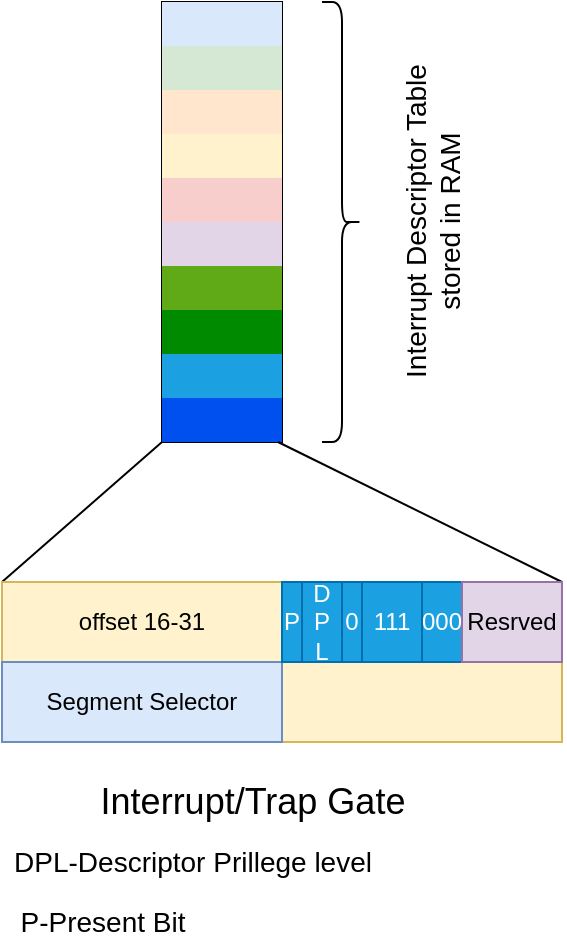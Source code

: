 <mxfile version="13.4.6" type="github">
  <diagram id="N1dQDMGyaJ_yt_dGtYT0" name="Page-1">
    <mxGraphModel dx="2066" dy="1105" grid="1" gridSize="10" guides="1" tooltips="1" connect="1" arrows="1" fold="1" page="1" pageScale="1" pageWidth="827" pageHeight="1169" math="0" shadow="0">
      <root>
        <mxCell id="0" />
        <mxCell id="1" parent="0" />
        <mxCell id="yOHhlWmfEN-MeG-xze2E-36" value="" style="shape=curlyBracket;whiteSpace=wrap;html=1;rounded=1;direction=west;" vertex="1" parent="1">
          <mxGeometry x="320" y="250" width="20" height="220" as="geometry" />
        </mxCell>
        <mxCell id="yOHhlWmfEN-MeG-xze2E-37" value="&lt;font style=&quot;font-size: 14px&quot;&gt;Interrupt Descriptor Table&lt;br&gt;stored in RAM&lt;/font&gt;" style="text;html=1;align=center;verticalAlign=middle;resizable=0;points=[];autosize=1;rotation=270;" vertex="1" parent="1">
          <mxGeometry x="290" y="340" width="170" height="40" as="geometry" />
        </mxCell>
        <mxCell id="yOHhlWmfEN-MeG-xze2E-15" value="" style="shape=table;html=1;whiteSpace=wrap;startSize=0;container=1;collapsible=0;childLayout=tableLayout;" vertex="1" parent="1">
          <mxGeometry x="240" y="250" width="60" height="220" as="geometry" />
        </mxCell>
        <mxCell id="yOHhlWmfEN-MeG-xze2E-16" value="" style="shape=partialRectangle;html=1;whiteSpace=wrap;collapsible=0;dropTarget=0;pointerEvents=0;fillColor=none;top=0;left=0;bottom=0;right=0;points=[[0,0.5],[1,0.5]];portConstraint=eastwest;" vertex="1" parent="yOHhlWmfEN-MeG-xze2E-15">
          <mxGeometry width="60" height="22" as="geometry" />
        </mxCell>
        <mxCell id="yOHhlWmfEN-MeG-xze2E-17" value="" style="shape=partialRectangle;html=1;whiteSpace=wrap;connectable=0;overflow=hidden;fillColor=#dae8fc;top=0;left=0;bottom=0;right=0;strokeColor=#6c8ebf;" vertex="1" parent="yOHhlWmfEN-MeG-xze2E-16">
          <mxGeometry width="60" height="22" as="geometry" />
        </mxCell>
        <mxCell id="yOHhlWmfEN-MeG-xze2E-18" value="" style="shape=partialRectangle;html=1;whiteSpace=wrap;collapsible=0;dropTarget=0;pointerEvents=0;fillColor=none;top=0;left=0;bottom=0;right=0;points=[[0,0.5],[1,0.5]];portConstraint=eastwest;" vertex="1" parent="yOHhlWmfEN-MeG-xze2E-15">
          <mxGeometry y="22" width="60" height="22" as="geometry" />
        </mxCell>
        <mxCell id="yOHhlWmfEN-MeG-xze2E-19" value="" style="shape=partialRectangle;html=1;whiteSpace=wrap;connectable=0;overflow=hidden;fillColor=#d5e8d4;top=0;left=0;bottom=0;right=0;strokeColor=#82b366;" vertex="1" parent="yOHhlWmfEN-MeG-xze2E-18">
          <mxGeometry width="60" height="22" as="geometry" />
        </mxCell>
        <mxCell id="yOHhlWmfEN-MeG-xze2E-20" value="" style="shape=partialRectangle;html=1;whiteSpace=wrap;collapsible=0;dropTarget=0;pointerEvents=0;fillColor=none;top=0;left=0;bottom=0;right=0;points=[[0,0.5],[1,0.5]];portConstraint=eastwest;" vertex="1" parent="yOHhlWmfEN-MeG-xze2E-15">
          <mxGeometry y="44" width="60" height="22" as="geometry" />
        </mxCell>
        <mxCell id="yOHhlWmfEN-MeG-xze2E-21" value="" style="shape=partialRectangle;html=1;whiteSpace=wrap;connectable=0;overflow=hidden;fillColor=#ffe6cc;top=0;left=0;bottom=0;right=0;strokeColor=#d79b00;" vertex="1" parent="yOHhlWmfEN-MeG-xze2E-20">
          <mxGeometry width="60" height="22" as="geometry" />
        </mxCell>
        <mxCell id="yOHhlWmfEN-MeG-xze2E-22" value="" style="shape=partialRectangle;html=1;whiteSpace=wrap;collapsible=0;dropTarget=0;pointerEvents=0;fillColor=none;top=0;left=0;bottom=0;right=0;points=[[0,0.5],[1,0.5]];portConstraint=eastwest;" vertex="1" parent="yOHhlWmfEN-MeG-xze2E-15">
          <mxGeometry y="66" width="60" height="22" as="geometry" />
        </mxCell>
        <mxCell id="yOHhlWmfEN-MeG-xze2E-23" value="" style="shape=partialRectangle;html=1;whiteSpace=wrap;connectable=0;overflow=hidden;fillColor=#fff2cc;top=0;left=0;bottom=0;right=0;strokeColor=#d6b656;" vertex="1" parent="yOHhlWmfEN-MeG-xze2E-22">
          <mxGeometry width="60" height="22" as="geometry" />
        </mxCell>
        <mxCell id="yOHhlWmfEN-MeG-xze2E-24" value="" style="shape=partialRectangle;html=1;whiteSpace=wrap;collapsible=0;dropTarget=0;pointerEvents=0;fillColor=none;top=0;left=0;bottom=0;right=0;points=[[0,0.5],[1,0.5]];portConstraint=eastwest;" vertex="1" parent="yOHhlWmfEN-MeG-xze2E-15">
          <mxGeometry y="88" width="60" height="22" as="geometry" />
        </mxCell>
        <mxCell id="yOHhlWmfEN-MeG-xze2E-25" value="" style="shape=partialRectangle;html=1;whiteSpace=wrap;connectable=0;overflow=hidden;fillColor=#f8cecc;top=0;left=0;bottom=0;right=0;strokeColor=#b85450;" vertex="1" parent="yOHhlWmfEN-MeG-xze2E-24">
          <mxGeometry width="60" height="22" as="geometry" />
        </mxCell>
        <mxCell id="yOHhlWmfEN-MeG-xze2E-26" value="" style="shape=partialRectangle;html=1;whiteSpace=wrap;collapsible=0;dropTarget=0;pointerEvents=0;fillColor=none;top=0;left=0;bottom=0;right=0;points=[[0,0.5],[1,0.5]];portConstraint=eastwest;" vertex="1" parent="yOHhlWmfEN-MeG-xze2E-15">
          <mxGeometry y="110" width="60" height="22" as="geometry" />
        </mxCell>
        <mxCell id="yOHhlWmfEN-MeG-xze2E-27" value="" style="shape=partialRectangle;html=1;whiteSpace=wrap;connectable=0;overflow=hidden;fillColor=#e1d5e7;top=0;left=0;bottom=0;right=0;strokeColor=#9673a6;" vertex="1" parent="yOHhlWmfEN-MeG-xze2E-26">
          <mxGeometry width="60" height="22" as="geometry" />
        </mxCell>
        <mxCell id="yOHhlWmfEN-MeG-xze2E-28" value="" style="shape=partialRectangle;html=1;whiteSpace=wrap;collapsible=0;dropTarget=0;pointerEvents=0;fillColor=none;top=0;left=0;bottom=0;right=0;points=[[0,0.5],[1,0.5]];portConstraint=eastwest;" vertex="1" parent="yOHhlWmfEN-MeG-xze2E-15">
          <mxGeometry y="132" width="60" height="22" as="geometry" />
        </mxCell>
        <mxCell id="yOHhlWmfEN-MeG-xze2E-29" value="" style="shape=partialRectangle;html=1;whiteSpace=wrap;connectable=0;overflow=hidden;fillColor=#60a917;top=0;left=0;bottom=0;right=0;strokeColor=#2D7600;fontColor=#ffffff;" vertex="1" parent="yOHhlWmfEN-MeG-xze2E-28">
          <mxGeometry width="60" height="22" as="geometry" />
        </mxCell>
        <mxCell id="yOHhlWmfEN-MeG-xze2E-30" value="" style="shape=partialRectangle;html=1;whiteSpace=wrap;collapsible=0;dropTarget=0;pointerEvents=0;fillColor=none;top=0;left=0;bottom=0;right=0;points=[[0,0.5],[1,0.5]];portConstraint=eastwest;" vertex="1" parent="yOHhlWmfEN-MeG-xze2E-15">
          <mxGeometry y="154" width="60" height="22" as="geometry" />
        </mxCell>
        <mxCell id="yOHhlWmfEN-MeG-xze2E-31" value="" style="shape=partialRectangle;html=1;whiteSpace=wrap;connectable=0;overflow=hidden;fillColor=#008a00;top=0;left=0;bottom=0;right=0;strokeColor=#005700;fontColor=#ffffff;" vertex="1" parent="yOHhlWmfEN-MeG-xze2E-30">
          <mxGeometry width="60" height="22" as="geometry" />
        </mxCell>
        <mxCell id="yOHhlWmfEN-MeG-xze2E-32" value="" style="shape=partialRectangle;html=1;whiteSpace=wrap;collapsible=0;dropTarget=0;pointerEvents=0;fillColor=none;top=0;left=0;bottom=0;right=0;points=[[0,0.5],[1,0.5]];portConstraint=eastwest;" vertex="1" parent="yOHhlWmfEN-MeG-xze2E-15">
          <mxGeometry y="176" width="60" height="22" as="geometry" />
        </mxCell>
        <mxCell id="yOHhlWmfEN-MeG-xze2E-33" value="" style="shape=partialRectangle;html=1;whiteSpace=wrap;connectable=0;overflow=hidden;fillColor=#1ba1e2;top=0;left=0;bottom=0;right=0;strokeColor=#006EAF;fontColor=#ffffff;" vertex="1" parent="yOHhlWmfEN-MeG-xze2E-32">
          <mxGeometry width="60" height="22" as="geometry" />
        </mxCell>
        <mxCell id="yOHhlWmfEN-MeG-xze2E-34" value="" style="shape=partialRectangle;html=1;whiteSpace=wrap;collapsible=0;dropTarget=0;pointerEvents=0;fillColor=none;top=0;left=0;bottom=0;right=0;points=[[0,0.5],[1,0.5]];portConstraint=eastwest;" vertex="1" parent="yOHhlWmfEN-MeG-xze2E-15">
          <mxGeometry y="198" width="60" height="22" as="geometry" />
        </mxCell>
        <mxCell id="yOHhlWmfEN-MeG-xze2E-35" value="" style="shape=partialRectangle;html=1;whiteSpace=wrap;connectable=0;overflow=hidden;fillColor=#0050ef;top=0;left=0;bottom=0;right=0;strokeColor=#001DBC;fontColor=#ffffff;" vertex="1" parent="yOHhlWmfEN-MeG-xze2E-34">
          <mxGeometry width="60" height="22" as="geometry" />
        </mxCell>
        <mxCell id="yOHhlWmfEN-MeG-xze2E-38" value="" style="endArrow=none;html=1;entryX=0;entryY=1.091;entryDx=0;entryDy=0;entryPerimeter=0;exitX=0;exitY=0;exitDx=0;exitDy=0;" edge="1" parent="1" source="yOHhlWmfEN-MeG-xze2E-40">
          <mxGeometry width="50" height="50" relative="1" as="geometry">
            <mxPoint x="200" y="540" as="sourcePoint" />
            <mxPoint x="240" y="470.002" as="targetPoint" />
          </mxGeometry>
        </mxCell>
        <mxCell id="yOHhlWmfEN-MeG-xze2E-39" value="" style="endArrow=none;html=1;exitX=1;exitY=0;exitDx=0;exitDy=0;" edge="1" parent="1" source="yOHhlWmfEN-MeG-xze2E-51">
          <mxGeometry width="50" height="50" relative="1" as="geometry">
            <mxPoint x="350" y="538" as="sourcePoint" />
            <mxPoint x="298" y="470" as="targetPoint" />
          </mxGeometry>
        </mxCell>
        <mxCell id="yOHhlWmfEN-MeG-xze2E-40" value="offset 16-31" style="rounded=0;whiteSpace=wrap;html=1;fillColor=#fff2cc;strokeColor=#d6b656;" vertex="1" parent="1">
          <mxGeometry x="160" y="540" width="140" height="40" as="geometry" />
        </mxCell>
        <mxCell id="yOHhlWmfEN-MeG-xze2E-41" value="" style="rounded=0;whiteSpace=wrap;html=1;" vertex="1" parent="1">
          <mxGeometry x="300" y="540" width="130" height="40" as="geometry" />
        </mxCell>
        <mxCell id="yOHhlWmfEN-MeG-xze2E-42" value="" style="rounded=0;whiteSpace=wrap;html=1;fillColor=#fff2cc;strokeColor=#d6b656;" vertex="1" parent="1">
          <mxGeometry x="300" y="580" width="140" height="40" as="geometry" />
        </mxCell>
        <mxCell id="yOHhlWmfEN-MeG-xze2E-43" value="Segment Selector" style="rounded=0;whiteSpace=wrap;html=1;fillColor=#dae8fc;strokeColor=#6c8ebf;" vertex="1" parent="1">
          <mxGeometry x="160" y="580" width="140" height="40" as="geometry" />
        </mxCell>
        <mxCell id="yOHhlWmfEN-MeG-xze2E-45" value="P" style="rounded=0;whiteSpace=wrap;html=1;fillColor=#1ba1e2;strokeColor=#006EAF;fontColor=#ffffff;" vertex="1" parent="1">
          <mxGeometry x="300" y="540" width="10" height="40" as="geometry" />
        </mxCell>
        <mxCell id="yOHhlWmfEN-MeG-xze2E-46" value="D&lt;br&gt;P&lt;br&gt;L" style="rounded=0;whiteSpace=wrap;html=1;fillColor=#1ba1e2;strokeColor=#006EAF;fontColor=#ffffff;" vertex="1" parent="1">
          <mxGeometry x="310" y="540" width="20" height="40" as="geometry" />
        </mxCell>
        <mxCell id="yOHhlWmfEN-MeG-xze2E-47" value="0" style="rounded=0;whiteSpace=wrap;html=1;fillColor=#1ba1e2;strokeColor=#006EAF;fontColor=#ffffff;" vertex="1" parent="1">
          <mxGeometry x="330" y="540" width="10" height="40" as="geometry" />
        </mxCell>
        <mxCell id="yOHhlWmfEN-MeG-xze2E-48" value="111" style="rounded=0;whiteSpace=wrap;html=1;fillColor=#1ba1e2;strokeColor=#006EAF;fontColor=#ffffff;" vertex="1" parent="1">
          <mxGeometry x="340" y="540" width="30" height="40" as="geometry" />
        </mxCell>
        <mxCell id="yOHhlWmfEN-MeG-xze2E-50" value="000" style="rounded=0;whiteSpace=wrap;html=1;fillColor=#1ba1e2;strokeColor=#006EAF;fontColor=#ffffff;" vertex="1" parent="1">
          <mxGeometry x="370" y="540" width="20" height="40" as="geometry" />
        </mxCell>
        <mxCell id="yOHhlWmfEN-MeG-xze2E-51" value="Resrved" style="rounded=0;whiteSpace=wrap;html=1;fillColor=#e1d5e7;strokeColor=#9673a6;" vertex="1" parent="1">
          <mxGeometry x="390" y="540" width="50" height="40" as="geometry" />
        </mxCell>
        <mxCell id="2" value="&lt;font style=&quot;font-size: 18px&quot;&gt;Interrupt/Trap Gate&lt;/font&gt;" style="text;html=1;align=center;verticalAlign=middle;resizable=0;points=[];autosize=1;" vertex="1" parent="1">
          <mxGeometry x="200" y="640" width="170" height="20" as="geometry" />
        </mxCell>
        <mxCell id="yOHhlWmfEN-MeG-xze2E-52" value="&lt;font style=&quot;font-size: 14px&quot;&gt;DPL-Descriptor Prillege level&lt;/font&gt;" style="text;html=1;align=center;verticalAlign=middle;resizable=0;points=[];autosize=1;" vertex="1" parent="1">
          <mxGeometry x="160" y="670" width="190" height="20" as="geometry" />
        </mxCell>
        <mxCell id="yOHhlWmfEN-MeG-xze2E-53" value="&lt;font style=&quot;font-size: 14px&quot;&gt;P-Present Bit&lt;/font&gt;" style="text;html=1;align=center;verticalAlign=middle;resizable=0;points=[];autosize=1;" vertex="1" parent="1">
          <mxGeometry x="160" y="700" width="100" height="20" as="geometry" />
        </mxCell>
      </root>
    </mxGraphModel>
  </diagram>
</mxfile>
